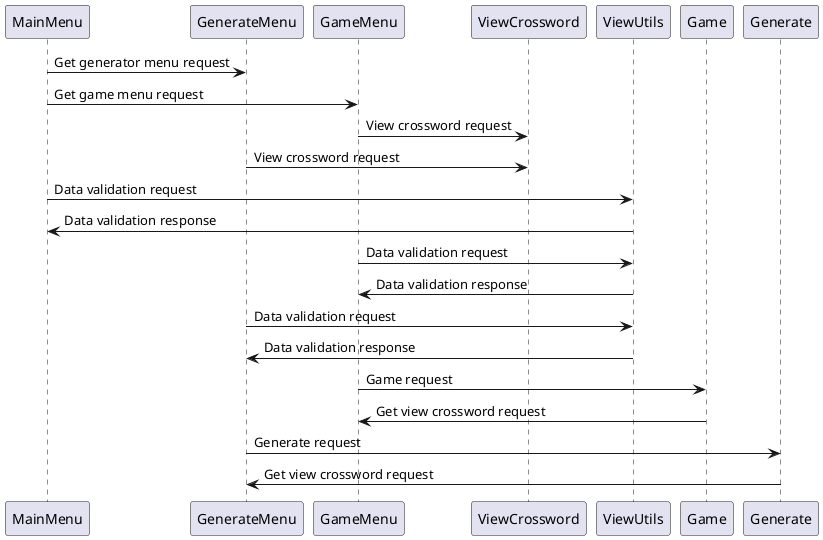@startuml

MainMenu -> GenerateMenu: Get generator menu request
MainMenu -> GameMenu: Get game menu request

GameMenu -> ViewCrossword: View crossword request
GenerateMenu -> ViewCrossword: View crossword request

MainMenu -> ViewUtils: Data validation request
ViewUtils -> MainMenu: Data validation response

GameMenu -> ViewUtils: Data validation request
ViewUtils -> GameMenu: Data validation response

GenerateMenu -> ViewUtils: Data validation request
ViewUtils -> GenerateMenu: Data validation response

GameMenu -> Game: Game request
Game -> GameMenu: Get view crossword request

GenerateMenu -> Generate: Generate request
Generate -> GenerateMenu: Get view crossword request

@enduml